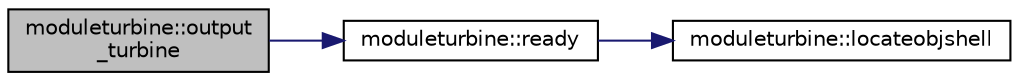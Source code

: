 digraph "moduleturbine::output_turbine"
{
 // LATEX_PDF_SIZE
  edge [fontname="Helvetica",fontsize="10",labelfontname="Helvetica",labelfontsize="10"];
  node [fontname="Helvetica",fontsize="10",shape=record];
  rankdir="LR";
  Node1 [label="moduleturbine::output\l_turbine",height=0.2,width=0.4,color="black", fillcolor="grey75", style="filled", fontcolor="black",tooltip=" "];
  Node1 -> Node2 [color="midnightblue",fontsize="10",style="solid"];
  Node2 [label="moduleturbine::ready",height=0.2,width=0.4,color="black", fillcolor="white", style="filled",URL="$namespacemoduleturbine.html#a05e91853a3be1ed656ff05d69618a83d",tooltip=" "];
  Node2 -> Node3 [color="midnightblue",fontsize="10",style="solid"];
  Node3 [label="moduleturbine::locateobjshell",height=0.2,width=0.4,color="black", fillcolor="white", style="filled",URL="$namespacemoduleturbine.html#ad69845ea1216f04acc515267e6a71770",tooltip=" "];
}
